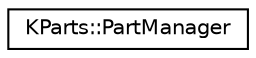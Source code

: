 digraph "Graphical Class Hierarchy"
{
  edge [fontname="Helvetica",fontsize="10",labelfontname="Helvetica",labelfontsize="10"];
  node [fontname="Helvetica",fontsize="10",shape=record];
  rankdir="LR";
  Node0 [label="KParts::PartManager",height=0.2,width=0.4,color="black", fillcolor="white", style="filled",URL="$classKParts_1_1PartManager.html",tooltip="The part manager is an object which knows about a collection of parts (even nested ones) and handles ..."];
}
